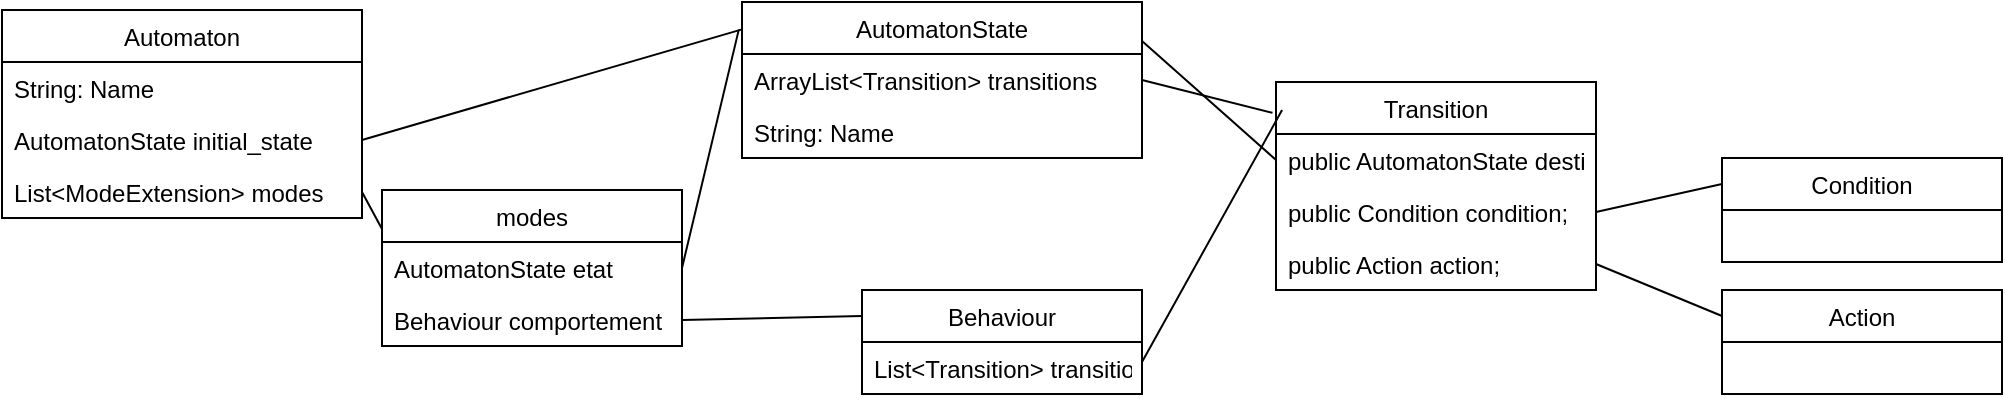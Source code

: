 <mxfile version="14.6.11" type="device"><diagram id="QYdhmGq32o6hh7QOr8kY" name="Page-1"><mxGraphModel dx="1038" dy="547" grid="1" gridSize="10" guides="1" tooltips="1" connect="1" arrows="1" fold="1" page="1" pageScale="1" pageWidth="827" pageHeight="1169" math="0" shadow="0"><root><mxCell id="0"/><mxCell id="1" parent="0"/><mxCell id="lKUj3fkiH0_-eBhAn_UF-1" value="Automaton" style="swimlane;fontStyle=0;childLayout=stackLayout;horizontal=1;startSize=26;fillColor=none;horizontalStack=0;resizeParent=1;resizeParentMax=0;resizeLast=0;collapsible=1;marginBottom=0;" vertex="1" parent="1"><mxGeometry x="30" y="150" width="180" height="104" as="geometry"/></mxCell><mxCell id="lKUj3fkiH0_-eBhAn_UF-2" value="String: Name" style="text;strokeColor=none;fillColor=none;align=left;verticalAlign=top;spacingLeft=4;spacingRight=4;overflow=hidden;rotatable=0;points=[[0,0.5],[1,0.5]];portConstraint=eastwest;" vertex="1" parent="lKUj3fkiH0_-eBhAn_UF-1"><mxGeometry y="26" width="180" height="26" as="geometry"/></mxCell><mxCell id="lKUj3fkiH0_-eBhAn_UF-3" value="AutomatonState initial_state" style="text;strokeColor=none;fillColor=none;align=left;verticalAlign=top;spacingLeft=4;spacingRight=4;overflow=hidden;rotatable=0;points=[[0,0.5],[1,0.5]];portConstraint=eastwest;" vertex="1" parent="lKUj3fkiH0_-eBhAn_UF-1"><mxGeometry y="52" width="180" height="26" as="geometry"/></mxCell><mxCell id="lKUj3fkiH0_-eBhAn_UF-4" value="List&lt;ModeExtension&gt; modes" style="text;strokeColor=none;fillColor=none;align=left;verticalAlign=top;spacingLeft=4;spacingRight=4;overflow=hidden;rotatable=0;points=[[0,0.5],[1,0.5]];portConstraint=eastwest;" vertex="1" parent="lKUj3fkiH0_-eBhAn_UF-1"><mxGeometry y="78" width="180" height="26" as="geometry"/></mxCell><mxCell id="lKUj3fkiH0_-eBhAn_UF-5" value="AutomatonState" style="swimlane;fontStyle=0;childLayout=stackLayout;horizontal=1;startSize=26;fillColor=none;horizontalStack=0;resizeParent=1;resizeParentMax=0;resizeLast=0;collapsible=1;marginBottom=0;" vertex="1" parent="1"><mxGeometry x="400" y="146" width="200" height="78" as="geometry"/></mxCell><mxCell id="lKUj3fkiH0_-eBhAn_UF-6" value="&#9;&#9;ArrayList&lt;Transition&gt; transitions&#10;&#10;" style="text;strokeColor=none;fillColor=none;align=left;verticalAlign=top;spacingLeft=4;spacingRight=4;overflow=hidden;rotatable=0;points=[[0,0.5],[1,0.5]];portConstraint=eastwest;" vertex="1" parent="lKUj3fkiH0_-eBhAn_UF-5"><mxGeometry y="26" width="200" height="26" as="geometry"/></mxCell><mxCell id="lKUj3fkiH0_-eBhAn_UF-7" value="String: Name" style="text;strokeColor=none;fillColor=none;align=left;verticalAlign=top;spacingLeft=4;spacingRight=4;overflow=hidden;rotatable=0;points=[[0,0.5],[1,0.5]];portConstraint=eastwest;" vertex="1" parent="lKUj3fkiH0_-eBhAn_UF-5"><mxGeometry y="52" width="200" height="26" as="geometry"/></mxCell><mxCell id="lKUj3fkiH0_-eBhAn_UF-19" value="Transition" style="swimlane;fontStyle=0;childLayout=stackLayout;horizontal=1;startSize=26;fillColor=none;horizontalStack=0;resizeParent=1;resizeParentMax=0;resizeLast=0;collapsible=1;marginBottom=0;" vertex="1" parent="1"><mxGeometry x="667" y="186" width="160" height="104" as="geometry"/></mxCell><mxCell id="lKUj3fkiH0_-eBhAn_UF-20" value="public AutomatonState destination;&#10;&#10;&#9;" style="text;strokeColor=none;fillColor=none;align=left;verticalAlign=top;spacingLeft=4;spacingRight=4;overflow=hidden;rotatable=0;points=[[0,0.5],[1,0.5]];portConstraint=eastwest;" vertex="1" parent="lKUj3fkiH0_-eBhAn_UF-19"><mxGeometry y="26" width="160" height="26" as="geometry"/></mxCell><mxCell id="lKUj3fkiH0_-eBhAn_UF-21" value="public Condition condition;&#10;" style="text;strokeColor=none;fillColor=none;align=left;verticalAlign=top;spacingLeft=4;spacingRight=4;overflow=hidden;rotatable=0;points=[[0,0.5],[1,0.5]];portConstraint=eastwest;" vertex="1" parent="lKUj3fkiH0_-eBhAn_UF-19"><mxGeometry y="52" width="160" height="26" as="geometry"/></mxCell><mxCell id="lKUj3fkiH0_-eBhAn_UF-22" value="public Action action;" style="text;strokeColor=none;fillColor=none;align=left;verticalAlign=top;spacingLeft=4;spacingRight=4;overflow=hidden;rotatable=0;points=[[0,0.5],[1,0.5]];portConstraint=eastwest;" vertex="1" parent="lKUj3fkiH0_-eBhAn_UF-19"><mxGeometry y="78" width="160" height="26" as="geometry"/></mxCell><mxCell id="lKUj3fkiH0_-eBhAn_UF-25" value="Condition" style="swimlane;fontStyle=0;childLayout=stackLayout;horizontal=1;startSize=26;fillColor=none;horizontalStack=0;resizeParent=1;resizeParentMax=0;resizeLast=0;collapsible=1;marginBottom=0;" vertex="1" parent="1"><mxGeometry x="890" y="224" width="140" height="52" as="geometry"/></mxCell><mxCell id="lKUj3fkiH0_-eBhAn_UF-29" value="Action" style="swimlane;fontStyle=0;childLayout=stackLayout;horizontal=1;startSize=26;fillColor=none;horizontalStack=0;resizeParent=1;resizeParentMax=0;resizeLast=0;collapsible=1;marginBottom=0;" vertex="1" parent="1"><mxGeometry x="890" y="290" width="140" height="52" as="geometry"/></mxCell><mxCell id="lKUj3fkiH0_-eBhAn_UF-32" value="" style="endArrow=none;html=1;exitX=0;exitY=0.5;exitDx=0;exitDy=0;entryX=1;entryY=0.25;entryDx=0;entryDy=0;" edge="1" parent="1" source="lKUj3fkiH0_-eBhAn_UF-20" target="lKUj3fkiH0_-eBhAn_UF-5"><mxGeometry width="50" height="50" relative="1" as="geometry"><mxPoint x="470" y="310" as="sourcePoint"/><mxPoint x="520" y="260" as="targetPoint"/></mxGeometry></mxCell><mxCell id="lKUj3fkiH0_-eBhAn_UF-33" value="" style="endArrow=none;html=1;entryX=1;entryY=0.5;entryDx=0;entryDy=0;exitX=0;exitY=0.25;exitDx=0;exitDy=0;" edge="1" parent="1" source="lKUj3fkiH0_-eBhAn_UF-25" target="lKUj3fkiH0_-eBhAn_UF-21"><mxGeometry width="50" height="50" relative="1" as="geometry"><mxPoint x="630" y="310" as="sourcePoint"/><mxPoint x="680" y="260" as="targetPoint"/></mxGeometry></mxCell><mxCell id="lKUj3fkiH0_-eBhAn_UF-34" value="" style="endArrow=none;html=1;entryX=1;entryY=0.5;entryDx=0;entryDy=0;exitX=0;exitY=0.25;exitDx=0;exitDy=0;" edge="1" parent="1" source="lKUj3fkiH0_-eBhAn_UF-29" target="lKUj3fkiH0_-eBhAn_UF-22"><mxGeometry width="50" height="50" relative="1" as="geometry"><mxPoint x="900" y="247" as="sourcePoint"/><mxPoint x="790" y="305" as="targetPoint"/></mxGeometry></mxCell><mxCell id="lKUj3fkiH0_-eBhAn_UF-35" value="modes" style="swimlane;fontStyle=0;childLayout=stackLayout;horizontal=1;startSize=26;fillColor=none;horizontalStack=0;resizeParent=1;resizeParentMax=0;resizeLast=0;collapsible=1;marginBottom=0;" vertex="1" parent="1"><mxGeometry x="220" y="240" width="150" height="78" as="geometry"/></mxCell><mxCell id="lKUj3fkiH0_-eBhAn_UF-36" value="AutomatonState etat" style="text;strokeColor=none;fillColor=none;align=left;verticalAlign=top;spacingLeft=4;spacingRight=4;overflow=hidden;rotatable=0;points=[[0,0.5],[1,0.5]];portConstraint=eastwest;" vertex="1" parent="lKUj3fkiH0_-eBhAn_UF-35"><mxGeometry y="26" width="150" height="26" as="geometry"/></mxCell><mxCell id="lKUj3fkiH0_-eBhAn_UF-37" value="Behaviour comportement" style="text;strokeColor=none;fillColor=none;align=left;verticalAlign=top;spacingLeft=4;spacingRight=4;overflow=hidden;rotatable=0;points=[[0,0.5],[1,0.5]];portConstraint=eastwest;" vertex="1" parent="lKUj3fkiH0_-eBhAn_UF-35"><mxGeometry y="52" width="150" height="26" as="geometry"/></mxCell><mxCell id="lKUj3fkiH0_-eBhAn_UF-39" value="" style="endArrow=none;html=1;exitX=1;exitY=0.5;exitDx=0;exitDy=0;entryX=-0.008;entryY=0.177;entryDx=0;entryDy=0;entryPerimeter=0;" edge="1" parent="1" source="lKUj3fkiH0_-eBhAn_UF-36" target="lKUj3fkiH0_-eBhAn_UF-5"><mxGeometry width="50" height="50" relative="1" as="geometry"><mxPoint x="430" y="410" as="sourcePoint"/><mxPoint x="480" y="360" as="targetPoint"/></mxGeometry></mxCell><mxCell id="lKUj3fkiH0_-eBhAn_UF-40" value="" style="endArrow=none;html=1;exitX=1;exitY=0.5;exitDx=0;exitDy=0;entryX=0;entryY=0.25;entryDx=0;entryDy=0;" edge="1" parent="1" source="lKUj3fkiH0_-eBhAn_UF-4" target="lKUj3fkiH0_-eBhAn_UF-35"><mxGeometry width="50" height="50" relative="1" as="geometry"><mxPoint x="430" y="410" as="sourcePoint"/><mxPoint x="90" y="340" as="targetPoint"/></mxGeometry></mxCell><mxCell id="lKUj3fkiH0_-eBhAn_UF-41" value="" style="endArrow=none;html=1;exitX=1;exitY=0.5;exitDx=0;exitDy=0;entryX=-0.002;entryY=0.177;entryDx=0;entryDy=0;entryPerimeter=0;" edge="1" parent="1" source="lKUj3fkiH0_-eBhAn_UF-3" target="lKUj3fkiH0_-eBhAn_UF-5"><mxGeometry width="50" height="50" relative="1" as="geometry"><mxPoint x="430" y="410" as="sourcePoint"/><mxPoint x="480" y="360" as="targetPoint"/></mxGeometry></mxCell><mxCell id="lKUj3fkiH0_-eBhAn_UF-42" value="" style="endArrow=none;html=1;entryX=-0.011;entryY=0.148;entryDx=0;entryDy=0;entryPerimeter=0;exitX=1;exitY=0.5;exitDx=0;exitDy=0;" edge="1" parent="1" source="lKUj3fkiH0_-eBhAn_UF-6" target="lKUj3fkiH0_-eBhAn_UF-19"><mxGeometry width="50" height="50" relative="1" as="geometry"><mxPoint x="430" y="410" as="sourcePoint"/><mxPoint x="480" y="360" as="targetPoint"/></mxGeometry></mxCell><mxCell id="lKUj3fkiH0_-eBhAn_UF-43" value="Behaviour" style="swimlane;fontStyle=0;childLayout=stackLayout;horizontal=1;startSize=26;fillColor=none;horizontalStack=0;resizeParent=1;resizeParentMax=0;resizeLast=0;collapsible=1;marginBottom=0;" vertex="1" parent="1"><mxGeometry x="460" y="290" width="140" height="52" as="geometry"><mxRectangle x="460" y="290" width="90" height="26" as="alternateBounds"/></mxGeometry></mxCell><mxCell id="lKUj3fkiH0_-eBhAn_UF-44" value="&#9;List&lt;Transition&gt; transitions;&#10;" style="text;strokeColor=none;fillColor=none;align=left;verticalAlign=top;spacingLeft=4;spacingRight=4;overflow=hidden;rotatable=0;points=[[0,0.5],[1,0.5]];portConstraint=eastwest;" vertex="1" parent="lKUj3fkiH0_-eBhAn_UF-43"><mxGeometry y="26" width="140" height="26" as="geometry"/></mxCell><mxCell id="lKUj3fkiH0_-eBhAn_UF-47" value="" style="endArrow=none;html=1;exitX=1;exitY=0.5;exitDx=0;exitDy=0;entryX=0;entryY=0.25;entryDx=0;entryDy=0;" edge="1" parent="1" source="lKUj3fkiH0_-eBhAn_UF-37" target="lKUj3fkiH0_-eBhAn_UF-43"><mxGeometry width="50" height="50" relative="1" as="geometry"><mxPoint x="430" y="310" as="sourcePoint"/><mxPoint x="480" y="260" as="targetPoint"/></mxGeometry></mxCell><mxCell id="lKUj3fkiH0_-eBhAn_UF-48" value="" style="endArrow=none;html=1;entryX=0.019;entryY=0.135;entryDx=0;entryDy=0;entryPerimeter=0;" edge="1" parent="1" target="lKUj3fkiH0_-eBhAn_UF-19"><mxGeometry width="50" height="50" relative="1" as="geometry"><mxPoint x="600" y="326" as="sourcePoint"/><mxPoint x="660" y="200" as="targetPoint"/></mxGeometry></mxCell></root></mxGraphModel></diagram></mxfile>